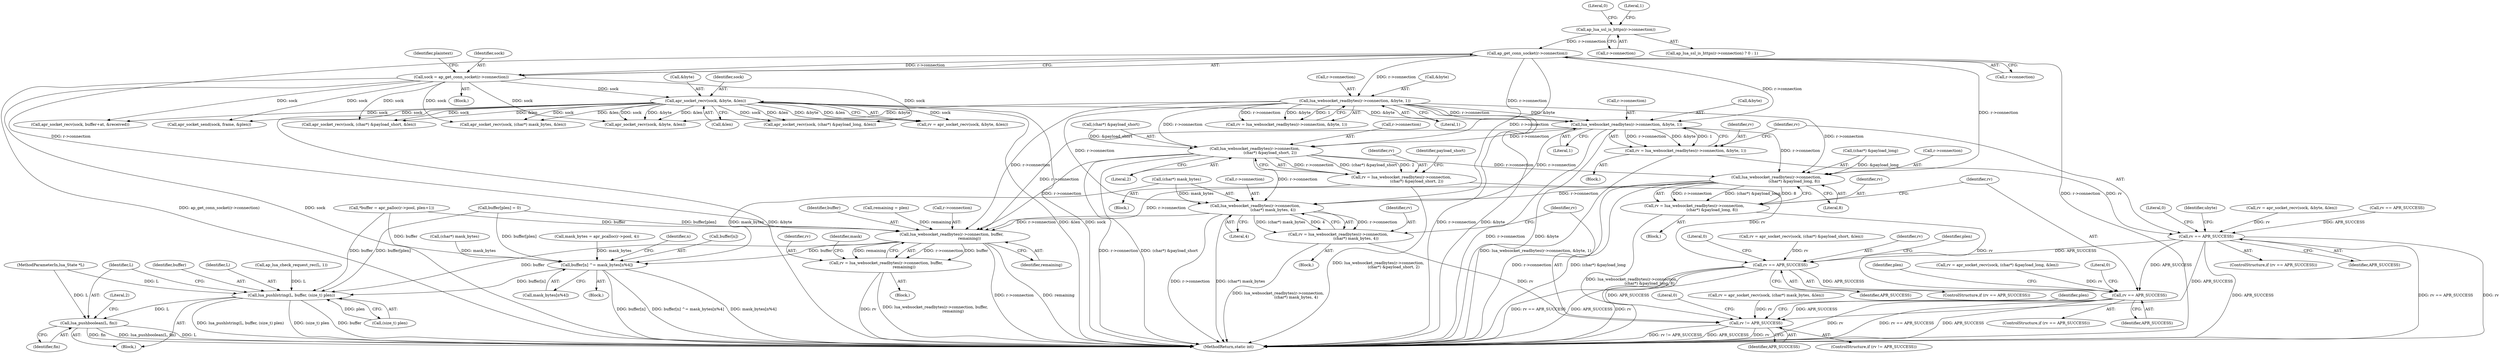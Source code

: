 digraph "0_httpd_643f0fcf3b8ab09a68f0ecd2aa37aafeda3e63ef@API" {
"1000235" [label="(Call,lua_websocket_readbytes(r->connection, &byte, 1))"];
"1000167" [label="(Call,ap_get_conn_socket(r->connection))"];
"1000152" [label="(Call,ap_lua_ssl_is_https(r->connection))"];
"1000186" [label="(Call,lua_websocket_readbytes(r->connection, &byte, 1))"];
"1000176" [label="(Call,apr_socket_recv(sock, &byte, &len))"];
"1000165" [label="(Call,sock = ap_get_conn_socket(r->connection))"];
"1000233" [label="(Call,rv = lua_websocket_readbytes(r->connection, &byte, 1))"];
"1000243" [label="(Call,rv == APR_SUCCESS)"];
"1000306" [label="(Call,rv == APR_SUCCESS)"];
"1000352" [label="(Call,rv == APR_SUCCESS)"];
"1000417" [label="(Call,rv != APR_SUCCESS)"];
"1000292" [label="(Call,lua_websocket_readbytes(r->connection, \n                        (char*) &payload_short, 2))"];
"1000290" [label="(Call,rv = lua_websocket_readbytes(r->connection, \n                        (char*) &payload_short, 2))"];
"1000342" [label="(Call,lua_websocket_readbytes(r->connection, \n                            (char*) &payload_long, 8))"];
"1000340" [label="(Call,rv = lua_websocket_readbytes(r->connection, \n                            (char*) &payload_long, 8))"];
"1000408" [label="(Call,lua_websocket_readbytes(r->connection, \n                            (char*) mask_bytes, 4))"];
"1000406" [label="(Call,rv = lua_websocket_readbytes(r->connection, \n                            (char*) mask_bytes, 4))"];
"1000500" [label="(Call,lua_websocket_readbytes(r->connection, buffer, \n                            remaining))"];
"1000498" [label="(Call,rv = lua_websocket_readbytes(r->connection, buffer, \n                            remaining))"];
"1000519" [label="(Call,buffer[n] ^= mask_bytes[n%4])"];
"1000528" [label="(Call,lua_pushlstring(L, buffer, (size_t) plen))"];
"1000534" [label="(Call,lua_pushboolean(L, fin))"];
"1000519" [label="(Call,buffer[n] ^= mask_bytes[n%4])"];
"1000453" [label="(Call,buffer[plen] = 0)"];
"1000117" [label="(Block,)"];
"1000308" [label="(Identifier,APR_SUCCESS)"];
"1000235" [label="(Call,lua_websocket_readbytes(r->connection, &byte, 1))"];
"1000243" [label="(Call,rv == APR_SUCCESS)"];
"1000340" [label="(Call,rv = lua_websocket_readbytes(r->connection, \n                            (char*) &payload_long, 8))"];
"1000180" [label="(Call,&len)"];
"1000293" [label="(Call,r->connection)"];
"1000500" [label="(Call,lua_websocket_readbytes(r->connection, buffer, \n                            remaining))"];
"1000528" [label="(Call,lua_pushlstring(L, buffer, (size_t) plen))"];
"1000176" [label="(Call,apr_socket_recv(sock, &byte, &len))"];
"1000187" [label="(Call,r->connection)"];
"1000505" [label="(Identifier,remaining)"];
"1000352" [label="(Call,rv == APR_SUCCESS)"];
"1000158" [label="(Call,mask_bytes = apr_pcalloc(r->pool, 4))"];
"1000415" [label="(Literal,4)"];
"1000330" [label="(Call,apr_socket_recv(sock, (char*) &payload_long, &len))"];
"1000444" [label="(Call,*buffer = apr_palloc(r->pool, plen+1))"];
"1000517" [label="(Identifier,n)"];
"1000153" [label="(Call,r->connection)"];
"1000290" [label="(Call,rv = lua_websocket_readbytes(r->connection, \n                        (char*) &payload_short, 2))"];
"1000433" [label="(Block,)"];
"1000116" [label="(MethodParameterIn,lua_State *L)"];
"1000307" [label="(Identifier,rv)"];
"1000418" [label="(Identifier,rv)"];
"1000504" [label="(Identifier,buffer)"];
"1000530" [label="(Identifier,buffer)"];
"1000302" [label="(Identifier,payload_short)"];
"1000405" [label="(Block,)"];
"1000232" [label="(Block,)"];
"1000435" [label="(Call,remaining = plen)"];
"1000498" [label="(Call,rv = lua_websocket_readbytes(r->connection, buffer, \n                            remaining))"];
"1000354" [label="(Identifier,APR_SUCCESS)"];
"1000174" [label="(Call,rv = apr_socket_recv(sock, &byte, &len))"];
"1000236" [label="(Call,r->connection)"];
"1000311" [label="(Identifier,plen)"];
"1000178" [label="(Call,&byte)"];
"1000422" [label="(Literal,0)"];
"1000346" [label="(Call,(char*) &payload_long)"];
"1000531" [label="(Call,(size_t) plen)"];
"1000536" [label="(Identifier,fin)"];
"1000165" [label="(Call,sock = ap_get_conn_socket(r->connection))"];
"1000172" [label="(Identifier,plaintext)"];
"1000353" [label="(Identifier,rv)"];
"1000499" [label="(Identifier,rv)"];
"1000535" [label="(Identifier,L)"];
"1000280" [label="(Call,apr_socket_recv(sock, (char*) &payload_short, &len))"];
"1000234" [label="(Identifier,rv)"];
"1000351" [label="(ControlStructure,if (rv == APR_SUCCESS))"];
"1000357" [label="(Identifier,plen)"];
"1000292" [label="(Call,lua_websocket_readbytes(r->connection, \n                        (char*) &payload_short, 2))"];
"1000417" [label="(Call,rv != APR_SUCCESS)"];
"1000497" [label="(Block,)"];
"1000184" [label="(Call,rv = lua_websocket_readbytes(r->connection, &byte, 1))"];
"1000529" [label="(Identifier,L)"];
"1000507" [label="(Identifier,mask)"];
"1000395" [label="(Call,rv = apr_socket_recv(sock, (char*) mask_bytes, &len))"];
"1000244" [label="(Identifier,rv)"];
"1000151" [label="(Call,ap_lua_ssl_is_https(r->connection) ? 0 : 1)"];
"1000166" [label="(Identifier,sock)"];
"1000426" [label="(Identifier,plen)"];
"1000328" [label="(Call,rv = apr_socket_recv(sock, (char*) &payload_long, &len))"];
"1000520" [label="(Call,buffer[n])"];
"1000300" [label="(Literal,2)"];
"1000407" [label="(Identifier,rv)"];
"1000190" [label="(Call,&byte)"];
"1000186" [label="(Call,lua_websocket_readbytes(r->connection, &byte, 1))"];
"1000342" [label="(Call,lua_websocket_readbytes(r->connection, \n                            (char*) &payload_long, 8))"];
"1000408" [label="(Call,lua_websocket_readbytes(r->connection, \n                            (char*) mask_bytes, 4))"];
"1000156" [label="(Literal,0)"];
"1000419" [label="(Identifier,APR_SUCCESS)"];
"1000406" [label="(Call,rv = lua_websocket_readbytes(r->connection, \n                            (char*) mask_bytes, 4))"];
"1000241" [label="(Literal,1)"];
"1000239" [label="(Call,&byte)"];
"1000192" [label="(Literal,1)"];
"1000364" [label="(Literal,0)"];
"1000501" [label="(Call,r->connection)"];
"1000177" [label="(Identifier,sock)"];
"1000233" [label="(Call,rv = lua_websocket_readbytes(r->connection, &byte, 1))"];
"1000296" [label="(Call,(char*) &payload_short)"];
"1000397" [label="(Call,apr_socket_recv(sock, (char*) mask_bytes, &len))"];
"1000316" [label="(Literal,0)"];
"1000248" [label="(Identifier,ubyte)"];
"1000146" [label="(Call,ap_lua_check_request_rec(L, 1))"];
"1000399" [label="(Call,(char*) mask_bytes)"];
"1000305" [label="(ControlStructure,if (rv == APR_SUCCESS))"];
"1000343" [label="(Call,r->connection)"];
"1000471" [label="(Call,apr_socket_recv(sock, buffer+at, &received))"];
"1000558" [label="(Call,apr_socket_send(sock, frame, &plen))"];
"1000291" [label="(Identifier,rv)"];
"1000223" [label="(Call,rv = apr_socket_recv(sock, &byte, &len))"];
"1000157" [label="(Literal,1)"];
"1000242" [label="(ControlStructure,if (rv == APR_SUCCESS))"];
"1000278" [label="(Call,rv = apr_socket_recv(sock, (char*) &payload_short, &len))"];
"1000167" [label="(Call,ap_get_conn_socket(r->connection))"];
"1000194" [label="(Call,rv == APR_SUCCESS)"];
"1000225" [label="(Call,apr_socket_recv(sock, &byte, &len))"];
"1000534" [label="(Call,lua_pushboolean(L, fin))"];
"1000168" [label="(Call,r->connection)"];
"1000152" [label="(Call,ap_lua_ssl_is_https(r->connection))"];
"1000306" [label="(Call,rv == APR_SUCCESS)"];
"1000566" [label="(Literal,0)"];
"1000339" [label="(Block,)"];
"1000350" [label="(Literal,8)"];
"1000289" [label="(Block,)"];
"1000538" [label="(Literal,2)"];
"1000341" [label="(Identifier,rv)"];
"1000245" [label="(Identifier,APR_SUCCESS)"];
"1000518" [label="(Block,)"];
"1000523" [label="(Call,mask_bytes[n%4])"];
"1000567" [label="(MethodReturn,static int)"];
"1000416" [label="(ControlStructure,if (rv != APR_SUCCESS))"];
"1000412" [label="(Call,(char*) mask_bytes)"];
"1000409" [label="(Call,r->connection)"];
"1000235" -> "1000233"  [label="AST: "];
"1000235" -> "1000241"  [label="CFG: "];
"1000236" -> "1000235"  [label="AST: "];
"1000239" -> "1000235"  [label="AST: "];
"1000241" -> "1000235"  [label="AST: "];
"1000233" -> "1000235"  [label="CFG: "];
"1000235" -> "1000567"  [label="DDG: r->connection"];
"1000235" -> "1000567"  [label="DDG: &byte"];
"1000235" -> "1000233"  [label="DDG: r->connection"];
"1000235" -> "1000233"  [label="DDG: &byte"];
"1000235" -> "1000233"  [label="DDG: 1"];
"1000167" -> "1000235"  [label="DDG: r->connection"];
"1000186" -> "1000235"  [label="DDG: r->connection"];
"1000186" -> "1000235"  [label="DDG: &byte"];
"1000176" -> "1000235"  [label="DDG: &byte"];
"1000235" -> "1000292"  [label="DDG: r->connection"];
"1000235" -> "1000342"  [label="DDG: r->connection"];
"1000235" -> "1000408"  [label="DDG: r->connection"];
"1000235" -> "1000500"  [label="DDG: r->connection"];
"1000167" -> "1000165"  [label="AST: "];
"1000167" -> "1000168"  [label="CFG: "];
"1000168" -> "1000167"  [label="AST: "];
"1000165" -> "1000167"  [label="CFG: "];
"1000167" -> "1000567"  [label="DDG: r->connection"];
"1000167" -> "1000165"  [label="DDG: r->connection"];
"1000152" -> "1000167"  [label="DDG: r->connection"];
"1000167" -> "1000186"  [label="DDG: r->connection"];
"1000167" -> "1000292"  [label="DDG: r->connection"];
"1000167" -> "1000342"  [label="DDG: r->connection"];
"1000167" -> "1000408"  [label="DDG: r->connection"];
"1000167" -> "1000500"  [label="DDG: r->connection"];
"1000152" -> "1000151"  [label="AST: "];
"1000152" -> "1000153"  [label="CFG: "];
"1000153" -> "1000152"  [label="AST: "];
"1000156" -> "1000152"  [label="CFG: "];
"1000157" -> "1000152"  [label="CFG: "];
"1000186" -> "1000184"  [label="AST: "];
"1000186" -> "1000192"  [label="CFG: "];
"1000187" -> "1000186"  [label="AST: "];
"1000190" -> "1000186"  [label="AST: "];
"1000192" -> "1000186"  [label="AST: "];
"1000184" -> "1000186"  [label="CFG: "];
"1000186" -> "1000567"  [label="DDG: r->connection"];
"1000186" -> "1000567"  [label="DDG: &byte"];
"1000186" -> "1000184"  [label="DDG: r->connection"];
"1000186" -> "1000184"  [label="DDG: &byte"];
"1000186" -> "1000184"  [label="DDG: 1"];
"1000186" -> "1000225"  [label="DDG: &byte"];
"1000186" -> "1000292"  [label="DDG: r->connection"];
"1000186" -> "1000342"  [label="DDG: r->connection"];
"1000186" -> "1000408"  [label="DDG: r->connection"];
"1000186" -> "1000500"  [label="DDG: r->connection"];
"1000176" -> "1000174"  [label="AST: "];
"1000176" -> "1000180"  [label="CFG: "];
"1000177" -> "1000176"  [label="AST: "];
"1000178" -> "1000176"  [label="AST: "];
"1000180" -> "1000176"  [label="AST: "];
"1000174" -> "1000176"  [label="CFG: "];
"1000176" -> "1000567"  [label="DDG: &byte"];
"1000176" -> "1000567"  [label="DDG: &len"];
"1000176" -> "1000567"  [label="DDG: sock"];
"1000176" -> "1000174"  [label="DDG: sock"];
"1000176" -> "1000174"  [label="DDG: &byte"];
"1000176" -> "1000174"  [label="DDG: &len"];
"1000165" -> "1000176"  [label="DDG: sock"];
"1000176" -> "1000225"  [label="DDG: sock"];
"1000176" -> "1000225"  [label="DDG: &byte"];
"1000176" -> "1000225"  [label="DDG: &len"];
"1000176" -> "1000280"  [label="DDG: sock"];
"1000176" -> "1000280"  [label="DDG: &len"];
"1000176" -> "1000330"  [label="DDG: sock"];
"1000176" -> "1000330"  [label="DDG: &len"];
"1000176" -> "1000397"  [label="DDG: sock"];
"1000176" -> "1000397"  [label="DDG: &len"];
"1000176" -> "1000471"  [label="DDG: sock"];
"1000176" -> "1000558"  [label="DDG: sock"];
"1000165" -> "1000117"  [label="AST: "];
"1000166" -> "1000165"  [label="AST: "];
"1000172" -> "1000165"  [label="CFG: "];
"1000165" -> "1000567"  [label="DDG: sock"];
"1000165" -> "1000567"  [label="DDG: ap_get_conn_socket(r->connection)"];
"1000165" -> "1000225"  [label="DDG: sock"];
"1000165" -> "1000280"  [label="DDG: sock"];
"1000165" -> "1000330"  [label="DDG: sock"];
"1000165" -> "1000397"  [label="DDG: sock"];
"1000165" -> "1000471"  [label="DDG: sock"];
"1000165" -> "1000558"  [label="DDG: sock"];
"1000233" -> "1000232"  [label="AST: "];
"1000234" -> "1000233"  [label="AST: "];
"1000244" -> "1000233"  [label="CFG: "];
"1000233" -> "1000567"  [label="DDG: lua_websocket_readbytes(r->connection, &byte, 1)"];
"1000233" -> "1000243"  [label="DDG: rv"];
"1000243" -> "1000242"  [label="AST: "];
"1000243" -> "1000245"  [label="CFG: "];
"1000244" -> "1000243"  [label="AST: "];
"1000245" -> "1000243"  [label="AST: "];
"1000248" -> "1000243"  [label="CFG: "];
"1000566" -> "1000243"  [label="CFG: "];
"1000243" -> "1000567"  [label="DDG: rv"];
"1000243" -> "1000567"  [label="DDG: APR_SUCCESS"];
"1000243" -> "1000567"  [label="DDG: rv == APR_SUCCESS"];
"1000223" -> "1000243"  [label="DDG: rv"];
"1000194" -> "1000243"  [label="DDG: APR_SUCCESS"];
"1000243" -> "1000306"  [label="DDG: APR_SUCCESS"];
"1000243" -> "1000352"  [label="DDG: APR_SUCCESS"];
"1000243" -> "1000417"  [label="DDG: APR_SUCCESS"];
"1000306" -> "1000305"  [label="AST: "];
"1000306" -> "1000308"  [label="CFG: "];
"1000307" -> "1000306"  [label="AST: "];
"1000308" -> "1000306"  [label="AST: "];
"1000311" -> "1000306"  [label="CFG: "];
"1000316" -> "1000306"  [label="CFG: "];
"1000306" -> "1000567"  [label="DDG: rv"];
"1000306" -> "1000567"  [label="DDG: rv == APR_SUCCESS"];
"1000306" -> "1000567"  [label="DDG: APR_SUCCESS"];
"1000290" -> "1000306"  [label="DDG: rv"];
"1000278" -> "1000306"  [label="DDG: rv"];
"1000306" -> "1000352"  [label="DDG: APR_SUCCESS"];
"1000306" -> "1000417"  [label="DDG: APR_SUCCESS"];
"1000352" -> "1000351"  [label="AST: "];
"1000352" -> "1000354"  [label="CFG: "];
"1000353" -> "1000352"  [label="AST: "];
"1000354" -> "1000352"  [label="AST: "];
"1000357" -> "1000352"  [label="CFG: "];
"1000364" -> "1000352"  [label="CFG: "];
"1000352" -> "1000567"  [label="DDG: rv"];
"1000352" -> "1000567"  [label="DDG: rv == APR_SUCCESS"];
"1000352" -> "1000567"  [label="DDG: APR_SUCCESS"];
"1000328" -> "1000352"  [label="DDG: rv"];
"1000340" -> "1000352"  [label="DDG: rv"];
"1000352" -> "1000417"  [label="DDG: APR_SUCCESS"];
"1000417" -> "1000416"  [label="AST: "];
"1000417" -> "1000419"  [label="CFG: "];
"1000418" -> "1000417"  [label="AST: "];
"1000419" -> "1000417"  [label="AST: "];
"1000422" -> "1000417"  [label="CFG: "];
"1000426" -> "1000417"  [label="CFG: "];
"1000417" -> "1000567"  [label="DDG: rv"];
"1000417" -> "1000567"  [label="DDG: rv != APR_SUCCESS"];
"1000417" -> "1000567"  [label="DDG: APR_SUCCESS"];
"1000395" -> "1000417"  [label="DDG: rv"];
"1000406" -> "1000417"  [label="DDG: rv"];
"1000292" -> "1000290"  [label="AST: "];
"1000292" -> "1000300"  [label="CFG: "];
"1000293" -> "1000292"  [label="AST: "];
"1000296" -> "1000292"  [label="AST: "];
"1000300" -> "1000292"  [label="AST: "];
"1000290" -> "1000292"  [label="CFG: "];
"1000292" -> "1000567"  [label="DDG: r->connection"];
"1000292" -> "1000567"  [label="DDG: (char*) &payload_short"];
"1000292" -> "1000290"  [label="DDG: r->connection"];
"1000292" -> "1000290"  [label="DDG: (char*) &payload_short"];
"1000292" -> "1000290"  [label="DDG: 2"];
"1000296" -> "1000292"  [label="DDG: &payload_short"];
"1000292" -> "1000342"  [label="DDG: r->connection"];
"1000292" -> "1000408"  [label="DDG: r->connection"];
"1000292" -> "1000500"  [label="DDG: r->connection"];
"1000290" -> "1000289"  [label="AST: "];
"1000291" -> "1000290"  [label="AST: "];
"1000302" -> "1000290"  [label="CFG: "];
"1000290" -> "1000567"  [label="DDG: lua_websocket_readbytes(r->connection, \n                        (char*) &payload_short, 2)"];
"1000342" -> "1000340"  [label="AST: "];
"1000342" -> "1000350"  [label="CFG: "];
"1000343" -> "1000342"  [label="AST: "];
"1000346" -> "1000342"  [label="AST: "];
"1000350" -> "1000342"  [label="AST: "];
"1000340" -> "1000342"  [label="CFG: "];
"1000342" -> "1000567"  [label="DDG: r->connection"];
"1000342" -> "1000567"  [label="DDG: (char*) &payload_long"];
"1000342" -> "1000340"  [label="DDG: r->connection"];
"1000342" -> "1000340"  [label="DDG: (char*) &payload_long"];
"1000342" -> "1000340"  [label="DDG: 8"];
"1000346" -> "1000342"  [label="DDG: &payload_long"];
"1000342" -> "1000408"  [label="DDG: r->connection"];
"1000342" -> "1000500"  [label="DDG: r->connection"];
"1000340" -> "1000339"  [label="AST: "];
"1000341" -> "1000340"  [label="AST: "];
"1000353" -> "1000340"  [label="CFG: "];
"1000340" -> "1000567"  [label="DDG: lua_websocket_readbytes(r->connection, \n                            (char*) &payload_long, 8)"];
"1000408" -> "1000406"  [label="AST: "];
"1000408" -> "1000415"  [label="CFG: "];
"1000409" -> "1000408"  [label="AST: "];
"1000412" -> "1000408"  [label="AST: "];
"1000415" -> "1000408"  [label="AST: "];
"1000406" -> "1000408"  [label="CFG: "];
"1000408" -> "1000567"  [label="DDG: r->connection"];
"1000408" -> "1000567"  [label="DDG: (char*) mask_bytes"];
"1000408" -> "1000406"  [label="DDG: r->connection"];
"1000408" -> "1000406"  [label="DDG: (char*) mask_bytes"];
"1000408" -> "1000406"  [label="DDG: 4"];
"1000412" -> "1000408"  [label="DDG: mask_bytes"];
"1000408" -> "1000500"  [label="DDG: r->connection"];
"1000406" -> "1000405"  [label="AST: "];
"1000407" -> "1000406"  [label="AST: "];
"1000418" -> "1000406"  [label="CFG: "];
"1000406" -> "1000567"  [label="DDG: lua_websocket_readbytes(r->connection, \n                            (char*) mask_bytes, 4)"];
"1000500" -> "1000498"  [label="AST: "];
"1000500" -> "1000505"  [label="CFG: "];
"1000501" -> "1000500"  [label="AST: "];
"1000504" -> "1000500"  [label="AST: "];
"1000505" -> "1000500"  [label="AST: "];
"1000498" -> "1000500"  [label="CFG: "];
"1000500" -> "1000567"  [label="DDG: r->connection"];
"1000500" -> "1000567"  [label="DDG: remaining"];
"1000500" -> "1000498"  [label="DDG: r->connection"];
"1000500" -> "1000498"  [label="DDG: buffer"];
"1000500" -> "1000498"  [label="DDG: remaining"];
"1000444" -> "1000500"  [label="DDG: buffer"];
"1000453" -> "1000500"  [label="DDG: buffer[plen]"];
"1000435" -> "1000500"  [label="DDG: remaining"];
"1000500" -> "1000519"  [label="DDG: buffer"];
"1000500" -> "1000528"  [label="DDG: buffer"];
"1000498" -> "1000497"  [label="AST: "];
"1000499" -> "1000498"  [label="AST: "];
"1000507" -> "1000498"  [label="CFG: "];
"1000498" -> "1000567"  [label="DDG: rv"];
"1000498" -> "1000567"  [label="DDG: lua_websocket_readbytes(r->connection, buffer, \n                            remaining)"];
"1000519" -> "1000518"  [label="AST: "];
"1000519" -> "1000523"  [label="CFG: "];
"1000520" -> "1000519"  [label="AST: "];
"1000523" -> "1000519"  [label="AST: "];
"1000517" -> "1000519"  [label="CFG: "];
"1000519" -> "1000567"  [label="DDG: buffer[n]"];
"1000519" -> "1000567"  [label="DDG: buffer[n] ^= mask_bytes[n%4]"];
"1000519" -> "1000567"  [label="DDG: mask_bytes[n%4]"];
"1000444" -> "1000519"  [label="DDG: buffer"];
"1000453" -> "1000519"  [label="DDG: buffer[plen]"];
"1000158" -> "1000519"  [label="DDG: mask_bytes"];
"1000399" -> "1000519"  [label="DDG: mask_bytes"];
"1000412" -> "1000519"  [label="DDG: mask_bytes"];
"1000519" -> "1000528"  [label="DDG: buffer[n]"];
"1000528" -> "1000433"  [label="AST: "];
"1000528" -> "1000531"  [label="CFG: "];
"1000529" -> "1000528"  [label="AST: "];
"1000530" -> "1000528"  [label="AST: "];
"1000531" -> "1000528"  [label="AST: "];
"1000535" -> "1000528"  [label="CFG: "];
"1000528" -> "1000567"  [label="DDG: lua_pushlstring(L, buffer, (size_t) plen)"];
"1000528" -> "1000567"  [label="DDG: (size_t) plen"];
"1000528" -> "1000567"  [label="DDG: buffer"];
"1000146" -> "1000528"  [label="DDG: L"];
"1000116" -> "1000528"  [label="DDG: L"];
"1000444" -> "1000528"  [label="DDG: buffer"];
"1000453" -> "1000528"  [label="DDG: buffer[plen]"];
"1000531" -> "1000528"  [label="DDG: plen"];
"1000528" -> "1000534"  [label="DDG: L"];
"1000534" -> "1000433"  [label="AST: "];
"1000534" -> "1000536"  [label="CFG: "];
"1000535" -> "1000534"  [label="AST: "];
"1000536" -> "1000534"  [label="AST: "];
"1000538" -> "1000534"  [label="CFG: "];
"1000534" -> "1000567"  [label="DDG: fin"];
"1000534" -> "1000567"  [label="DDG: lua_pushboolean(L, fin)"];
"1000534" -> "1000567"  [label="DDG: L"];
"1000116" -> "1000534"  [label="DDG: L"];
}
